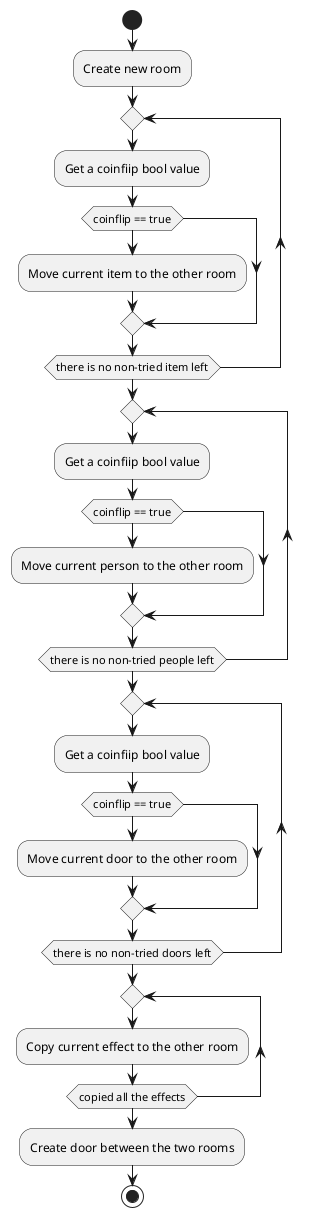 @startuml RoomSplitActivity
start
:Create new room;
repeat
    :Get a coinfiip bool value;
    if (coinflip == true)
        :Move current item to the other room;
    endif
repeat while (there is no non-tried item left)
repeat
    :Get a coinfiip bool value;
    if (coinflip == true)
        :Move current person to the other room;
    endif
repeat while (there is no non-tried people left)
repeat
    :Get a coinfiip bool value;
    if (coinflip == true)
        :Move current door to the other room;
    endif
repeat while (there is no non-tried doors left)
repeat
    :Copy current effect to the other room;
repeat while (copied all the effects)
:Create door between the two rooms;
stop
@enduml